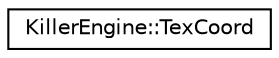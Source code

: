 digraph "Graphical Class Hierarchy"
{
  edge [fontname="Helvetica",fontsize="10",labelfontname="Helvetica",labelfontsize="10"];
  node [fontname="Helvetica",fontsize="10",shape=record];
  rankdir="LR";
  Node0 [label="KillerEngine::TexCoord",height=0.2,width=0.4,color="black", fillcolor="white", style="filled",URL="$struct_killer_engine_1_1_tex_coord.html"];
}
